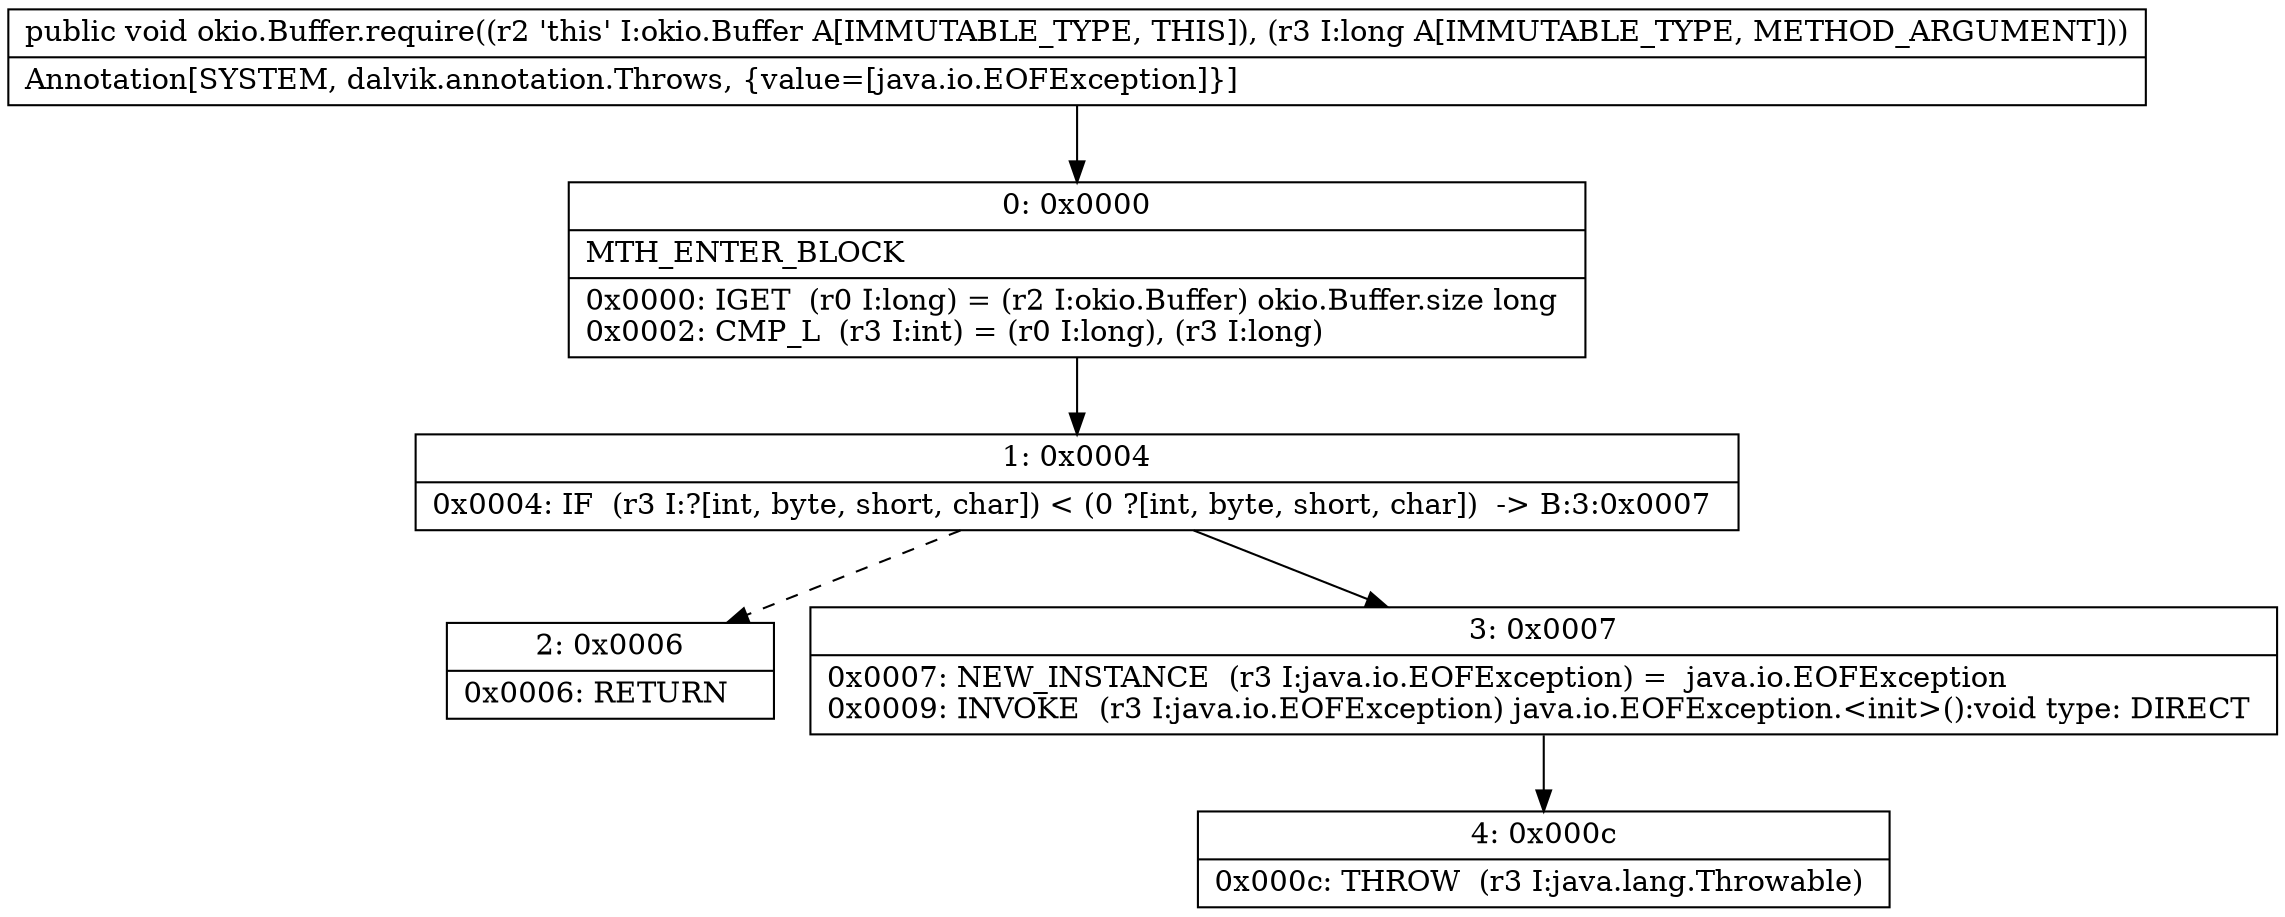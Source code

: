 digraph "CFG forokio.Buffer.require(J)V" {
Node_0 [shape=record,label="{0\:\ 0x0000|MTH_ENTER_BLOCK\l|0x0000: IGET  (r0 I:long) = (r2 I:okio.Buffer) okio.Buffer.size long \l0x0002: CMP_L  (r3 I:int) = (r0 I:long), (r3 I:long) \l}"];
Node_1 [shape=record,label="{1\:\ 0x0004|0x0004: IF  (r3 I:?[int, byte, short, char]) \< (0 ?[int, byte, short, char])  \-\> B:3:0x0007 \l}"];
Node_2 [shape=record,label="{2\:\ 0x0006|0x0006: RETURN   \l}"];
Node_3 [shape=record,label="{3\:\ 0x0007|0x0007: NEW_INSTANCE  (r3 I:java.io.EOFException) =  java.io.EOFException \l0x0009: INVOKE  (r3 I:java.io.EOFException) java.io.EOFException.\<init\>():void type: DIRECT \l}"];
Node_4 [shape=record,label="{4\:\ 0x000c|0x000c: THROW  (r3 I:java.lang.Throwable) \l}"];
MethodNode[shape=record,label="{public void okio.Buffer.require((r2 'this' I:okio.Buffer A[IMMUTABLE_TYPE, THIS]), (r3 I:long A[IMMUTABLE_TYPE, METHOD_ARGUMENT]))  | Annotation[SYSTEM, dalvik.annotation.Throws, \{value=[java.io.EOFException]\}]\l}"];
MethodNode -> Node_0;
Node_0 -> Node_1;
Node_1 -> Node_2[style=dashed];
Node_1 -> Node_3;
Node_3 -> Node_4;
}

